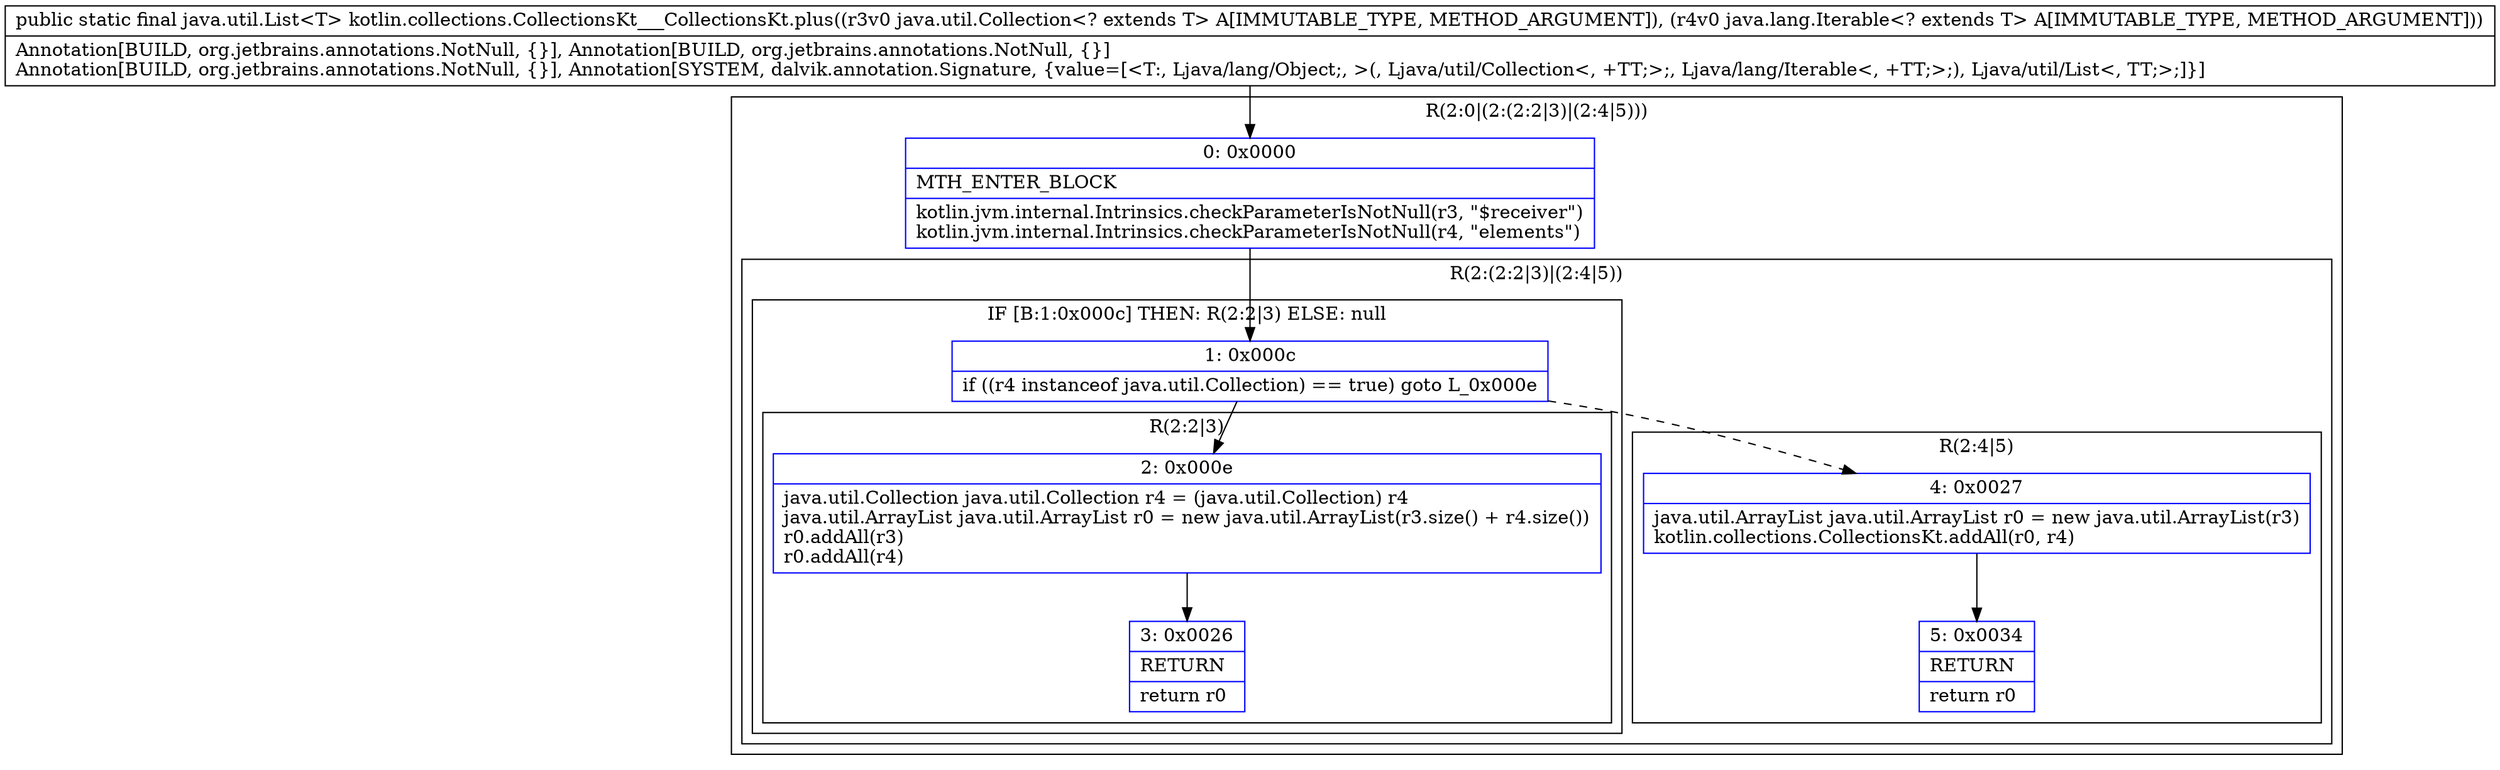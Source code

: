 digraph "CFG forkotlin.collections.CollectionsKt___CollectionsKt.plus(Ljava\/util\/Collection;Ljava\/lang\/Iterable;)Ljava\/util\/List;" {
subgraph cluster_Region_934115637 {
label = "R(2:0|(2:(2:2|3)|(2:4|5)))";
node [shape=record,color=blue];
Node_0 [shape=record,label="{0\:\ 0x0000|MTH_ENTER_BLOCK\l|kotlin.jvm.internal.Intrinsics.checkParameterIsNotNull(r3, \"$receiver\")\lkotlin.jvm.internal.Intrinsics.checkParameterIsNotNull(r4, \"elements\")\l}"];
subgraph cluster_Region_979164510 {
label = "R(2:(2:2|3)|(2:4|5))";
node [shape=record,color=blue];
subgraph cluster_IfRegion_1670324563 {
label = "IF [B:1:0x000c] THEN: R(2:2|3) ELSE: null";
node [shape=record,color=blue];
Node_1 [shape=record,label="{1\:\ 0x000c|if ((r4 instanceof java.util.Collection) == true) goto L_0x000e\l}"];
subgraph cluster_Region_496143329 {
label = "R(2:2|3)";
node [shape=record,color=blue];
Node_2 [shape=record,label="{2\:\ 0x000e|java.util.Collection java.util.Collection r4 = (java.util.Collection) r4\ljava.util.ArrayList java.util.ArrayList r0 = new java.util.ArrayList(r3.size() + r4.size())\lr0.addAll(r3)\lr0.addAll(r4)\l}"];
Node_3 [shape=record,label="{3\:\ 0x0026|RETURN\l|return r0\l}"];
}
}
subgraph cluster_Region_1021908905 {
label = "R(2:4|5)";
node [shape=record,color=blue];
Node_4 [shape=record,label="{4\:\ 0x0027|java.util.ArrayList java.util.ArrayList r0 = new java.util.ArrayList(r3)\lkotlin.collections.CollectionsKt.addAll(r0, r4)\l}"];
Node_5 [shape=record,label="{5\:\ 0x0034|RETURN\l|return r0\l}"];
}
}
}
MethodNode[shape=record,label="{public static final java.util.List\<T\> kotlin.collections.CollectionsKt___CollectionsKt.plus((r3v0 java.util.Collection\<? extends T\> A[IMMUTABLE_TYPE, METHOD_ARGUMENT]), (r4v0 java.lang.Iterable\<? extends T\> A[IMMUTABLE_TYPE, METHOD_ARGUMENT]))  | Annotation[BUILD, org.jetbrains.annotations.NotNull, \{\}], Annotation[BUILD, org.jetbrains.annotations.NotNull, \{\}]\lAnnotation[BUILD, org.jetbrains.annotations.NotNull, \{\}], Annotation[SYSTEM, dalvik.annotation.Signature, \{value=[\<T:, Ljava\/lang\/Object;, \>(, Ljava\/util\/Collection\<, +TT;\>;, Ljava\/lang\/Iterable\<, +TT;\>;), Ljava\/util\/List\<, TT;\>;]\}]\l}"];
MethodNode -> Node_0;
Node_0 -> Node_1;
Node_1 -> Node_2;
Node_1 -> Node_4[style=dashed];
Node_2 -> Node_3;
Node_4 -> Node_5;
}

